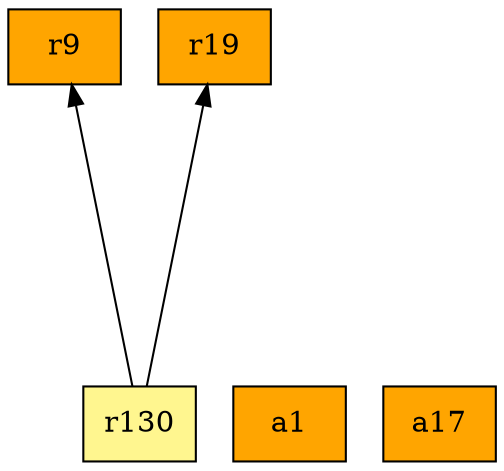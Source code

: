 digraph G {
rankdir=BT;ranksep="2.0";
"r130" [shape=record,fillcolor=khaki1,style=filled,label="{r130}"];
"a1" [shape=record,fillcolor=orange,style=filled,label="{a1}"];
"r9" [shape=record,fillcolor=orange,style=filled,label="{r9}"];
"r19" [shape=record,fillcolor=orange,style=filled,label="{r19}"];
"a17" [shape=record,fillcolor=orange,style=filled,label="{a17}"];
"r130" -> "r9"
"r130" -> "r19"
}